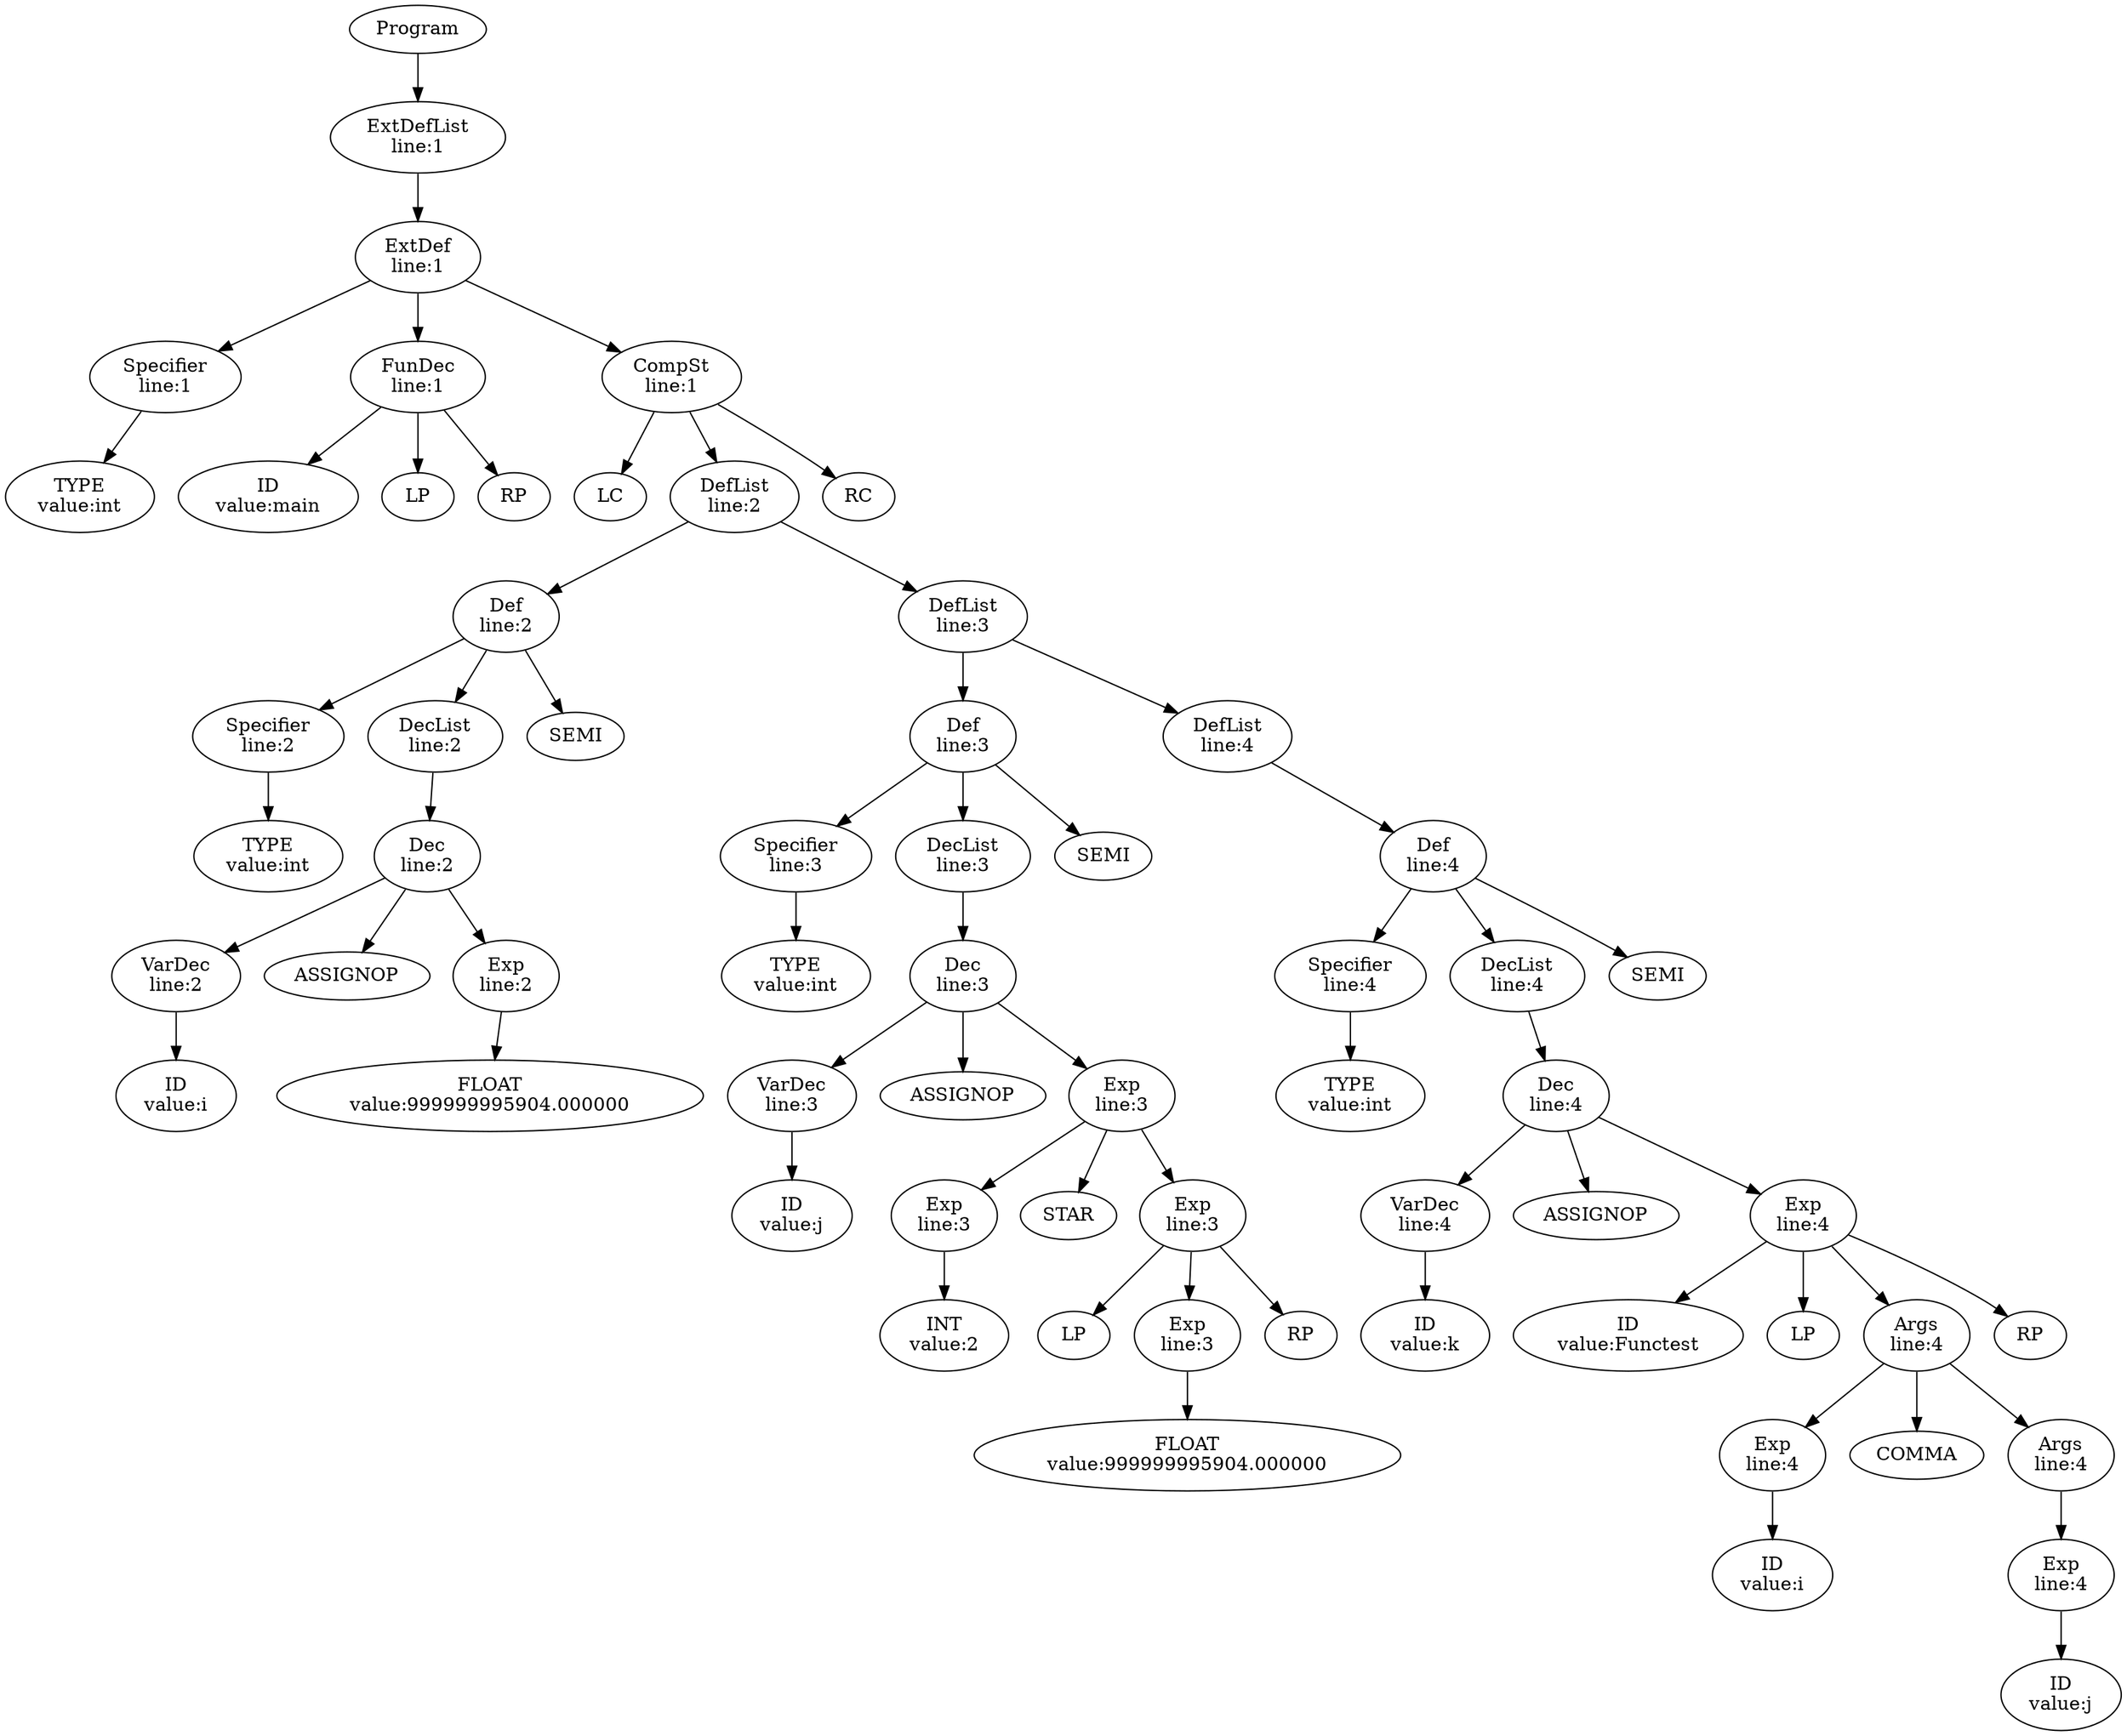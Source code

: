 digraph first2{Program_0[label="Program"]Program_0->ExtDefList_0;
ExtDefList_0[label="ExtDefList\nline:1"];
ExtDefList_0->ExtDef_1;
ExtDef_1[label="ExtDef\nline:1"];
ExtDef_1->Specifier_2;
Specifier_2[label="Specifier\nline:1"];
Specifier_2->TYPE_3;
TYPE_3[label="TYPE\nvalue:int"];
ExtDef_1->FunDec_4;
FunDec_4[label="FunDec\nline:1"];
FunDec_4->ID_5;
ID_5[label="ID\nvalue:main"];
FunDec_4->LP_6;
LP_6[label="LP"];
FunDec_4->RP_7;
RP_7[label="RP"];
ExtDef_1->CompSt_8;
CompSt_8[label="CompSt\nline:1"];
CompSt_8->LC_9;
LC_9[label="LC"];
CompSt_8->DefList_10;
DefList_10[label="DefList\nline:2"];
DefList_10->Def_11;
Def_11[label="Def\nline:2"];
Def_11->Specifier_12;
Specifier_12[label="Specifier\nline:2"];
Specifier_12->TYPE_13;
TYPE_13[label="TYPE\nvalue:int"];
Def_11->DecList_14;
DecList_14[label="DecList\nline:2"];
DecList_14->Dec_15;
Dec_15[label="Dec\nline:2"];
Dec_15->VarDec_16;
VarDec_16[label="VarDec\nline:2"];
VarDec_16->ID_17;
ID_17[label="ID\nvalue:i"];
Dec_15->ASSIGNOP_18;
ASSIGNOP_18[label="ASSIGNOP"];
Dec_15->Exp_19;
Exp_19[label="Exp\nline:2"];
Exp_19->FLOAT_20;
FLOAT_20[label="FLOAT\nvalue:999999995904.000000"];
Def_11->SEMI_21;
SEMI_21[label="SEMI"];
DefList_10->DefList_22;
DefList_22[label="DefList\nline:3"];
DefList_22->Def_23;
Def_23[label="Def\nline:3"];
Def_23->Specifier_24;
Specifier_24[label="Specifier\nline:3"];
Specifier_24->TYPE_25;
TYPE_25[label="TYPE\nvalue:int"];
Def_23->DecList_26;
DecList_26[label="DecList\nline:3"];
DecList_26->Dec_27;
Dec_27[label="Dec\nline:3"];
Dec_27->VarDec_28;
VarDec_28[label="VarDec\nline:3"];
VarDec_28->ID_29;
ID_29[label="ID\nvalue:j"];
Dec_27->ASSIGNOP_30;
ASSIGNOP_30[label="ASSIGNOP"];
Dec_27->Exp_31;
Exp_31[label="Exp\nline:3"];
Exp_31->Exp_32;
Exp_32[label="Exp\nline:3"];
Exp_32->INT_33;
INT_33[label="INT\nvalue:2"];
Exp_31->STAR_34;
STAR_34[label="STAR"];
Exp_31->Exp_35;
Exp_35[label="Exp\nline:3"];
Exp_35->LP_36;
LP_36[label="LP"];
Exp_35->Exp_37;
Exp_37[label="Exp\nline:3"];
Exp_37->FLOAT_38;
FLOAT_38[label="FLOAT\nvalue:999999995904.000000"];
Exp_35->RP_39;
RP_39[label="RP"];
Def_23->SEMI_40;
SEMI_40[label="SEMI"];
DefList_22->DefList_41;
DefList_41[label="DefList\nline:4"];
DefList_41->Def_42;
Def_42[label="Def\nline:4"];
Def_42->Specifier_43;
Specifier_43[label="Specifier\nline:4"];
Specifier_43->TYPE_44;
TYPE_44[label="TYPE\nvalue:int"];
Def_42->DecList_45;
DecList_45[label="DecList\nline:4"];
DecList_45->Dec_46;
Dec_46[label="Dec\nline:4"];
Dec_46->VarDec_47;
VarDec_47[label="VarDec\nline:4"];
VarDec_47->ID_48;
ID_48[label="ID\nvalue:k"];
Dec_46->ASSIGNOP_49;
ASSIGNOP_49[label="ASSIGNOP"];
Dec_46->Exp_50;
Exp_50[label="Exp\nline:4"];
Exp_50->ID_51;
ID_51[label="ID\nvalue:Functest"];
Exp_50->LP_52;
LP_52[label="LP"];
Exp_50->Args_53;
Args_53[label="Args\nline:4"];
Args_53->Exp_54;
Exp_54[label="Exp\nline:4"];
Exp_54->ID_55;
ID_55[label="ID\nvalue:i"];
Args_53->COMMA_56;
COMMA_56[label="COMMA"];
Args_53->Args_57;
Args_57[label="Args\nline:4"];
Args_57->Exp_58;
Exp_58[label="Exp\nline:4"];
Exp_58->ID_59;
ID_59[label="ID\nvalue:j"];
Exp_50->RP_60;
RP_60[label="RP"];
Def_42->SEMI_61;
SEMI_61[label="SEMI"];
CompSt_8->RC_62;
RC_62[label="RC"];
}